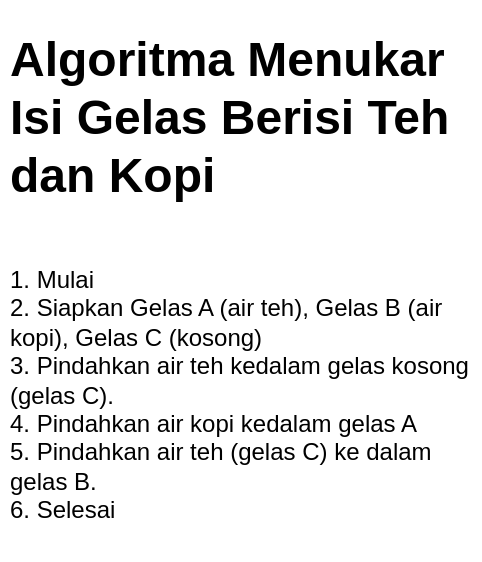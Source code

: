 <mxfile>
    <diagram id="MGAluaJTDCpMdS2LGsB_" name="Page-1">
        <mxGraphModel dx="623" dy="344" grid="1" gridSize="10" guides="1" tooltips="1" connect="1" arrows="1" fold="1" page="1" pageScale="1" pageWidth="850" pageHeight="1100" math="0" shadow="0">
            <root>
                <mxCell id="0"/>
                <mxCell id="1" parent="0"/>
                <mxCell id="2" value="&lt;h1&gt;Algoritma Menukar Isi Gelas Berisi Teh dan Kopi&lt;/h1&gt;&lt;div&gt;&lt;br&gt;&lt;/div&gt;&lt;div&gt;1. Mulai&lt;/div&gt;&lt;div&gt;2. Siapkan Gelas A (air teh), Gelas B (air kopi), Gelas C (kosong)&lt;/div&gt;&lt;div&gt;3. Pindahkan air teh kedalam gelas kosong (gelas C).&lt;/div&gt;&lt;div&gt;4. Pindahkan air kopi kedalam gelas A&lt;/div&gt;&lt;div&gt;5. Pindahkan air teh (gelas C) ke dalam gelas B.&lt;/div&gt;&lt;div&gt;6. Selesai&lt;/div&gt;" style="text;html=1;strokeColor=none;fillColor=none;spacing=5;spacingTop=-20;whiteSpace=wrap;overflow=hidden;rounded=0;" vertex="1" parent="1">
                    <mxGeometry x="40" y="10" width="240" height="270" as="geometry"/>
                </mxCell>
            </root>
        </mxGraphModel>
    </diagram>
</mxfile>